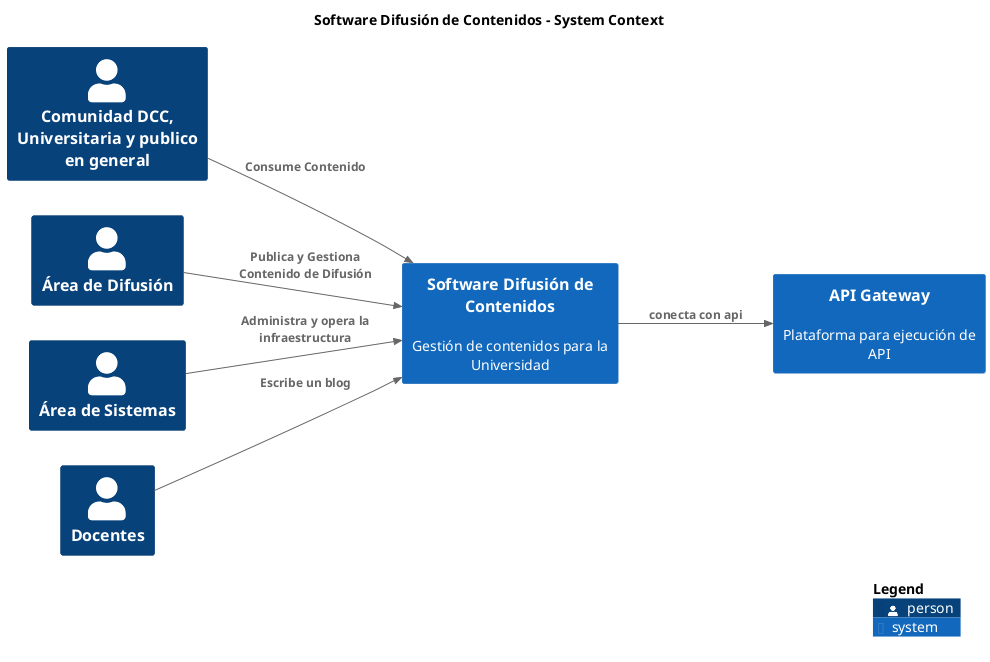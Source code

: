 @startuml
set separator none
title Software Difusión de Contenidos - System Context

left to right direction

!include <C4/C4>
!include <C4/C4_Context>

Person(ComunidadDCCUniversitariaypublicoengeneral, "Comunidad DCC, Universitaria y publico en general", "", $tags="")
Person(ÁreadeDifusión, "Área de Difusión", "", $tags="")
Person(ÁreadeSistemas, "Área de Sistemas", "", $tags="")
Person(Docentes, "Docentes", "", $tags="")
System(APIGateway, "API Gateway", "Plataforma para ejecución de API", $tags="")
System(SoftwareDifusióndeContenidos, "Software Difusión de Contenidos", "Gestión de contenidos para la Universidad", $tags="")

Rel_D(ComunidadDCCUniversitariaypublicoengeneral, SoftwareDifusióndeContenidos, "Consume Contenido", $tags="")
Rel_D(Docentes, SoftwareDifusióndeContenidos, "Escribe un blog", $tags="")
Rel_D(ÁreadeDifusión, SoftwareDifusióndeContenidos, "Publica y Gestiona Contenido de Difusión", $tags="")
Rel_D(ÁreadeSistemas, SoftwareDifusióndeContenidos, "Administra y opera la infraestructura", $tags="")
Rel_D(SoftwareDifusióndeContenidos, APIGateway, "conecta con api", $tags="")

SHOW_LEGEND(true)
@enduml